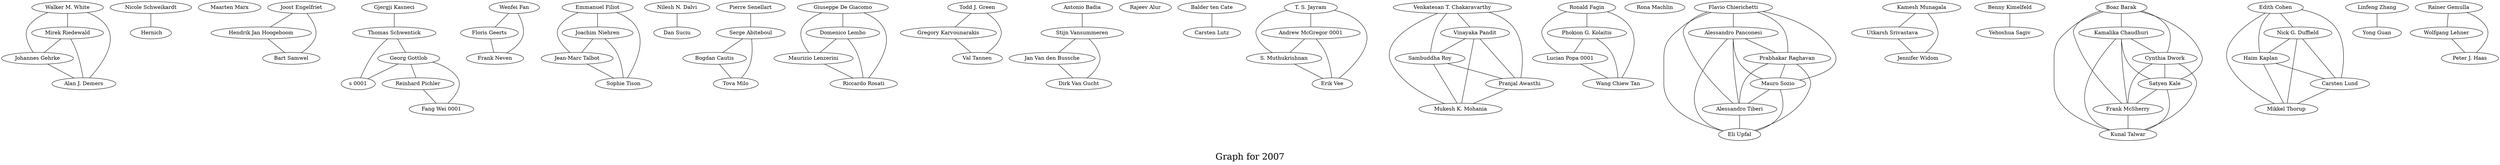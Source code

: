 /*****
Graph for 2007
*****/

graph G {
  graph [splines=true overlap=false]
  node  [shape=ellipse, width=0.3, height=0.3]
  0 [label="Walker M. White"];
  1 [label="Mirek Riedewald"];
  2 [label="Johannes Gehrke"];
  3 [label="Alan J. Demers"];
  4 [label="Nicole Schweikardt"];
  5 [label="Maarten Marx"];
  6 [label="Joost Engelfriet"];
  7 [label="Hendrik Jan Hoogeboom"];
  8 [label="Bart Samwel"];
  9 [label="Gjergji Kasneci"];
  10 [label="Thomas Schwentick"];
  11 [label=" Hernich"];
  12 [label="Wenfei Fan"];
  13 [label="Floris Geerts"];
  14 [label="Frank Neven"];
  15 [label="Emmanuel Filiot"];
  16 [label="Joachim Niehren"];
  17 [label="Jean-Marc Talbot"];
  18 [label="Sophie Tison"];
  19 [label="Nilesh N. Dalvi"];
  20 [label="Dan Suciu"];
  21 [label="Pierre Senellart"];
  22 [label="Serge Abiteboul"];
  23 [label="Georg Gottlob"];
  24 [label="s 0001"];
  25 [label="Giuseppe De Giacomo"];
  26 [label="Domenico Lembo"];
  27 [label="Maurizio Lenzerini"];
  28 [label="Riccardo Rosati"];
  29 [label="Todd J. Green"];
  30 [label="Gregory Karvounarakis"];
  31 [label="Val Tannen"];
  32 [label="Antonio Badia"];
  33 [label="Stijn Vansummeren"];
  34 [label="Rajeev Alur"];
  35 [label="Balder ten Cate"];
  36 [label="Carsten Lutz"];
  37 [label="T. S. Jayram"];
  38 [label="Andrew McGregor 0001"];
  39 [label="S. Muthukrishnan"];
  40 [label="Erik Vee"];
  41 [label="Venkatesan T. Chakaravarthy"];
  42 [label="Vinayaka Pandit"];
  43 [label="Sambuddha Roy"];
  44 [label="Pranjal Awasthi"];
  45 [label="Mukesh K. Mohania"];
  46 [label="Ronald Fagin"];
  47 [label="Phokion G. Kolaitis"];
  48 [label="Lucian Popa 0001"];
  49 [label="Wang Chiew Tan"];
  50 [label="Rona Machlin"];
  51 [label="Flavio Chierichetti"];
  52 [label="Alessandro Panconesi"];
  53 [label="Prabhakar Raghavan"];
  54 [label="Mauro Sozio"];
  55 [label="Alessandro Tiberi"];
  56 [label="Eli Upfal"];
  57 [label="Kamesh Munagala"];
  58 [label="Utkarsh Srivastava"];
  59 [label="Jennifer Widom"];
  60 [label="Benny Kimelfeld"];
  61 [label="Yehoshua Sagiv"];
  62 [label="Jan Van den Bussche"];
  63 [label="Dirk Van Gucht"];
  64 [label="Boaz Barak"];
  65 [label="Kamalika Chaudhuri"];
  66 [label="Cynthia Dwork"];
  67 [label="Satyen Kale"];
  68 [label="Frank McSherry"];
  69 [label="Kunal Talwar"];
  70 [label="Edith Cohen"];
  71 [label="Nick G. Duffield"];
  72 [label="Haim Kaplan"];
  73 [label="Carsten Lund"];
  74 [label="Mikkel Thorup"];
  75 [label="Reinhard Pichler"];
  76 [label="Fang Wei 0001"];
  77 [label="Bogdan Cautis"];
  78 [label="Tova Milo"];
  79 [label="Linfeng Zhang"];
  80 [label="Yong Guan"];
  81 [label="Rainer Gemulla"];
  82 [label="Wolfgang Lehner"];
  83 [label="Peter J. Haas"];
  0 -- 1;
  0 -- 2;
  0 -- 3;
  1 -- 2;
  1 -- 3;
  2 -- 3;
  4 -- 11;
  6 -- 7;
  6 -- 8;
  7 -- 8;
  9 -- 10;
  10 -- 23;
  10 -- 24;
  12 -- 13;
  12 -- 14;
  13 -- 14;
  15 -- 16;
  15 -- 17;
  15 -- 18;
  16 -- 17;
  16 -- 18;
  17 -- 18;
  19 -- 20;
  21 -- 22;
  22 -- 77;
  22 -- 78;
  23 -- 24;
  23 -- 75;
  23 -- 76;
  25 -- 26;
  25 -- 27;
  25 -- 28;
  26 -- 27;
  26 -- 28;
  27 -- 28;
  29 -- 30;
  29 -- 31;
  30 -- 31;
  32 -- 33;
  33 -- 62;
  33 -- 63;
  35 -- 36;
  37 -- 38;
  37 -- 39;
  37 -- 40;
  38 -- 39;
  38 -- 40;
  39 -- 40;
  41 -- 42;
  41 -- 43;
  41 -- 44;
  41 -- 45;
  42 -- 43;
  42 -- 44;
  42 -- 45;
  43 -- 44;
  43 -- 45;
  44 -- 45;
  46 -- 47;
  46 -- 48;
  46 -- 49;
  47 -- 48;
  47 -- 49;
  48 -- 49;
  51 -- 52;
  51 -- 53;
  51 -- 54;
  51 -- 55;
  51 -- 56;
  52 -- 53;
  52 -- 54;
  52 -- 55;
  52 -- 56;
  53 -- 54;
  53 -- 55;
  53 -- 56;
  54 -- 55;
  54 -- 56;
  55 -- 56;
  57 -- 58;
  57 -- 59;
  58 -- 59;
  60 -- 61;
  62 -- 63;
  64 -- 65;
  64 -- 66;
  64 -- 67;
  64 -- 68;
  64 -- 69;
  65 -- 66;
  65 -- 67;
  65 -- 68;
  65 -- 69;
  66 -- 67;
  66 -- 68;
  66 -- 69;
  67 -- 68;
  67 -- 69;
  68 -- 69;
  70 -- 71;
  70 -- 72;
  70 -- 73;
  70 -- 74;
  71 -- 72;
  71 -- 73;
  71 -- 74;
  72 -- 73;
  72 -- 74;
  73 -- 74;
  75 -- 76;
  77 -- 78;
  79 -- 80;
  81 -- 82;
  81 -- 83;
  82 -- 83;
  label = "\nGraph for 2007\n";  fontsize=24;
}
